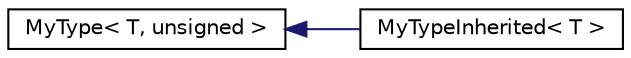 digraph "Graphical Class Hierarchy"
{
 // LATEX_PDF_SIZE
  edge [fontname="Helvetica",fontsize="10",labelfontname="Helvetica",labelfontsize="10"];
  node [fontname="Helvetica",fontsize="10",shape=record];
  rankdir="LR";
  Node0 [label="MyType\< T, unsigned \>",height=0.2,width=0.4,color="black", fillcolor="white", style="filled",URL="$struct_my_type.html",tooltip=" "];
  Node0 -> Node1 [dir="back",color="midnightblue",fontsize="10",style="solid",fontname="Helvetica"];
  Node1 [label="MyTypeInherited\< T \>",height=0.2,width=0.4,color="black", fillcolor="white", style="filled",URL="$struct_my_type_inherited.html",tooltip=" "];
}
